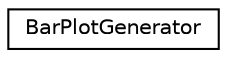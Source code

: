digraph "Graphical Class Hierarchy"
{
 // LATEX_PDF_SIZE
  edge [fontname="Helvetica",fontsize="10",labelfontname="Helvetica",labelfontsize="10"];
  node [fontname="Helvetica",fontsize="10",shape=record];
  rankdir="LR";
  Node0 [label="BarPlotGenerator",height=0.2,width=0.4,color="black", fillcolor="white", style="filled",URL="$classBarPlotGenerator.html",tooltip="Responsible for generating bar plots based on given data."];
}
